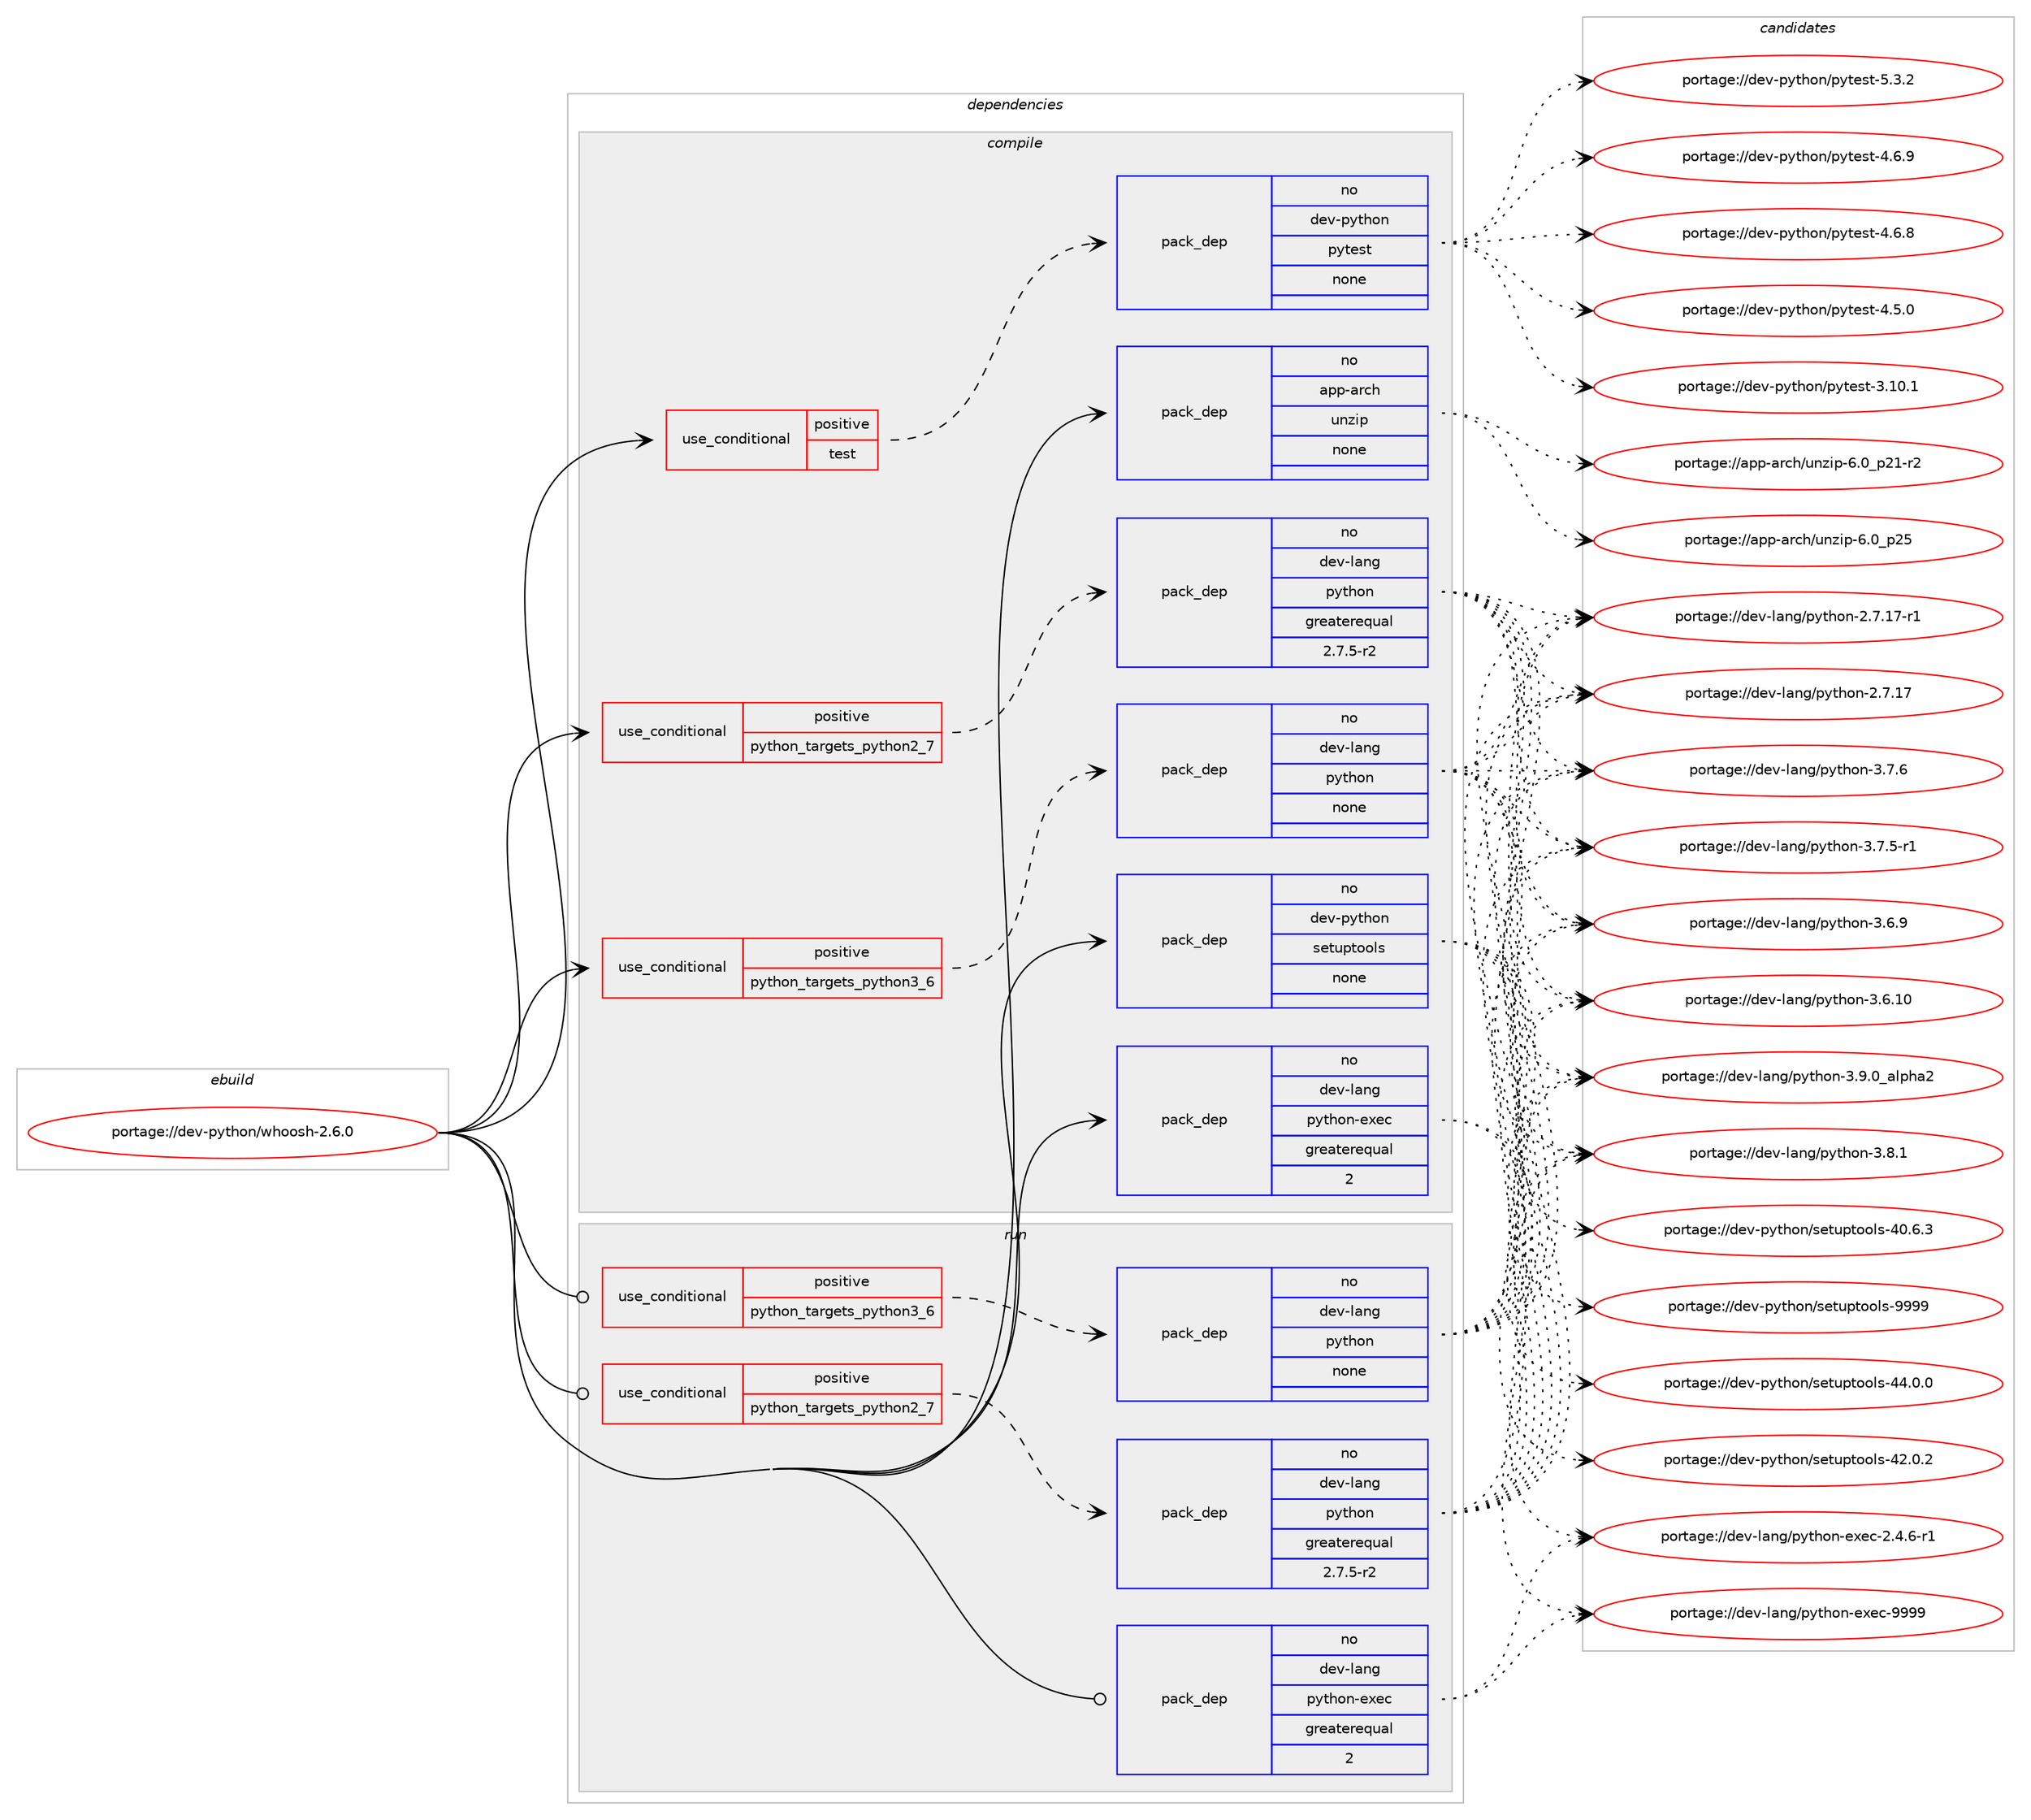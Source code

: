 digraph prolog {

# *************
# Graph options
# *************

newrank=true;
concentrate=true;
compound=true;
graph [rankdir=LR,fontname=Helvetica,fontsize=10,ranksep=1.5];#, ranksep=2.5, nodesep=0.2];
edge  [arrowhead=vee];
node  [fontname=Helvetica,fontsize=10];

# **********
# The ebuild
# **********

subgraph cluster_leftcol {
color=gray;
rank=same;
label=<<i>ebuild</i>>;
id [label="portage://dev-python/whoosh-2.6.0", color=red, width=4, href="../dev-python/whoosh-2.6.0.svg"];
}

# ****************
# The dependencies
# ****************

subgraph cluster_midcol {
color=gray;
label=<<i>dependencies</i>>;
subgraph cluster_compile {
fillcolor="#eeeeee";
style=filled;
label=<<i>compile</i>>;
subgraph cond103662 {
dependency418045 [label=<<TABLE BORDER="0" CELLBORDER="1" CELLSPACING="0" CELLPADDING="4"><TR><TD ROWSPAN="3" CELLPADDING="10">use_conditional</TD></TR><TR><TD>positive</TD></TR><TR><TD>python_targets_python2_7</TD></TR></TABLE>>, shape=none, color=red];
subgraph pack309502 {
dependency418046 [label=<<TABLE BORDER="0" CELLBORDER="1" CELLSPACING="0" CELLPADDING="4" WIDTH="220"><TR><TD ROWSPAN="6" CELLPADDING="30">pack_dep</TD></TR><TR><TD WIDTH="110">no</TD></TR><TR><TD>dev-lang</TD></TR><TR><TD>python</TD></TR><TR><TD>greaterequal</TD></TR><TR><TD>2.7.5-r2</TD></TR></TABLE>>, shape=none, color=blue];
}
dependency418045:e -> dependency418046:w [weight=20,style="dashed",arrowhead="vee"];
}
id:e -> dependency418045:w [weight=20,style="solid",arrowhead="vee"];
subgraph cond103663 {
dependency418047 [label=<<TABLE BORDER="0" CELLBORDER="1" CELLSPACING="0" CELLPADDING="4"><TR><TD ROWSPAN="3" CELLPADDING="10">use_conditional</TD></TR><TR><TD>positive</TD></TR><TR><TD>python_targets_python3_6</TD></TR></TABLE>>, shape=none, color=red];
subgraph pack309503 {
dependency418048 [label=<<TABLE BORDER="0" CELLBORDER="1" CELLSPACING="0" CELLPADDING="4" WIDTH="220"><TR><TD ROWSPAN="6" CELLPADDING="30">pack_dep</TD></TR><TR><TD WIDTH="110">no</TD></TR><TR><TD>dev-lang</TD></TR><TR><TD>python</TD></TR><TR><TD>none</TD></TR><TR><TD></TD></TR></TABLE>>, shape=none, color=blue];
}
dependency418047:e -> dependency418048:w [weight=20,style="dashed",arrowhead="vee"];
}
id:e -> dependency418047:w [weight=20,style="solid",arrowhead="vee"];
subgraph cond103664 {
dependency418049 [label=<<TABLE BORDER="0" CELLBORDER="1" CELLSPACING="0" CELLPADDING="4"><TR><TD ROWSPAN="3" CELLPADDING="10">use_conditional</TD></TR><TR><TD>positive</TD></TR><TR><TD>test</TD></TR></TABLE>>, shape=none, color=red];
subgraph pack309504 {
dependency418050 [label=<<TABLE BORDER="0" CELLBORDER="1" CELLSPACING="0" CELLPADDING="4" WIDTH="220"><TR><TD ROWSPAN="6" CELLPADDING="30">pack_dep</TD></TR><TR><TD WIDTH="110">no</TD></TR><TR><TD>dev-python</TD></TR><TR><TD>pytest</TD></TR><TR><TD>none</TD></TR><TR><TD></TD></TR></TABLE>>, shape=none, color=blue];
}
dependency418049:e -> dependency418050:w [weight=20,style="dashed",arrowhead="vee"];
}
id:e -> dependency418049:w [weight=20,style="solid",arrowhead="vee"];
subgraph pack309505 {
dependency418051 [label=<<TABLE BORDER="0" CELLBORDER="1" CELLSPACING="0" CELLPADDING="4" WIDTH="220"><TR><TD ROWSPAN="6" CELLPADDING="30">pack_dep</TD></TR><TR><TD WIDTH="110">no</TD></TR><TR><TD>app-arch</TD></TR><TR><TD>unzip</TD></TR><TR><TD>none</TD></TR><TR><TD></TD></TR></TABLE>>, shape=none, color=blue];
}
id:e -> dependency418051:w [weight=20,style="solid",arrowhead="vee"];
subgraph pack309506 {
dependency418052 [label=<<TABLE BORDER="0" CELLBORDER="1" CELLSPACING="0" CELLPADDING="4" WIDTH="220"><TR><TD ROWSPAN="6" CELLPADDING="30">pack_dep</TD></TR><TR><TD WIDTH="110">no</TD></TR><TR><TD>dev-lang</TD></TR><TR><TD>python-exec</TD></TR><TR><TD>greaterequal</TD></TR><TR><TD>2</TD></TR></TABLE>>, shape=none, color=blue];
}
id:e -> dependency418052:w [weight=20,style="solid",arrowhead="vee"];
subgraph pack309507 {
dependency418053 [label=<<TABLE BORDER="0" CELLBORDER="1" CELLSPACING="0" CELLPADDING="4" WIDTH="220"><TR><TD ROWSPAN="6" CELLPADDING="30">pack_dep</TD></TR><TR><TD WIDTH="110">no</TD></TR><TR><TD>dev-python</TD></TR><TR><TD>setuptools</TD></TR><TR><TD>none</TD></TR><TR><TD></TD></TR></TABLE>>, shape=none, color=blue];
}
id:e -> dependency418053:w [weight=20,style="solid",arrowhead="vee"];
}
subgraph cluster_compileandrun {
fillcolor="#eeeeee";
style=filled;
label=<<i>compile and run</i>>;
}
subgraph cluster_run {
fillcolor="#eeeeee";
style=filled;
label=<<i>run</i>>;
subgraph cond103665 {
dependency418054 [label=<<TABLE BORDER="0" CELLBORDER="1" CELLSPACING="0" CELLPADDING="4"><TR><TD ROWSPAN="3" CELLPADDING="10">use_conditional</TD></TR><TR><TD>positive</TD></TR><TR><TD>python_targets_python2_7</TD></TR></TABLE>>, shape=none, color=red];
subgraph pack309508 {
dependency418055 [label=<<TABLE BORDER="0" CELLBORDER="1" CELLSPACING="0" CELLPADDING="4" WIDTH="220"><TR><TD ROWSPAN="6" CELLPADDING="30">pack_dep</TD></TR><TR><TD WIDTH="110">no</TD></TR><TR><TD>dev-lang</TD></TR><TR><TD>python</TD></TR><TR><TD>greaterequal</TD></TR><TR><TD>2.7.5-r2</TD></TR></TABLE>>, shape=none, color=blue];
}
dependency418054:e -> dependency418055:w [weight=20,style="dashed",arrowhead="vee"];
}
id:e -> dependency418054:w [weight=20,style="solid",arrowhead="odot"];
subgraph cond103666 {
dependency418056 [label=<<TABLE BORDER="0" CELLBORDER="1" CELLSPACING="0" CELLPADDING="4"><TR><TD ROWSPAN="3" CELLPADDING="10">use_conditional</TD></TR><TR><TD>positive</TD></TR><TR><TD>python_targets_python3_6</TD></TR></TABLE>>, shape=none, color=red];
subgraph pack309509 {
dependency418057 [label=<<TABLE BORDER="0" CELLBORDER="1" CELLSPACING="0" CELLPADDING="4" WIDTH="220"><TR><TD ROWSPAN="6" CELLPADDING="30">pack_dep</TD></TR><TR><TD WIDTH="110">no</TD></TR><TR><TD>dev-lang</TD></TR><TR><TD>python</TD></TR><TR><TD>none</TD></TR><TR><TD></TD></TR></TABLE>>, shape=none, color=blue];
}
dependency418056:e -> dependency418057:w [weight=20,style="dashed",arrowhead="vee"];
}
id:e -> dependency418056:w [weight=20,style="solid",arrowhead="odot"];
subgraph pack309510 {
dependency418058 [label=<<TABLE BORDER="0" CELLBORDER="1" CELLSPACING="0" CELLPADDING="4" WIDTH="220"><TR><TD ROWSPAN="6" CELLPADDING="30">pack_dep</TD></TR><TR><TD WIDTH="110">no</TD></TR><TR><TD>dev-lang</TD></TR><TR><TD>python-exec</TD></TR><TR><TD>greaterequal</TD></TR><TR><TD>2</TD></TR></TABLE>>, shape=none, color=blue];
}
id:e -> dependency418058:w [weight=20,style="solid",arrowhead="odot"];
}
}

# **************
# The candidates
# **************

subgraph cluster_choices {
rank=same;
color=gray;
label=<<i>candidates</i>>;

subgraph choice309502 {
color=black;
nodesep=1;
choice10010111845108971101034711212111610411111045514657464895971081121049750 [label="portage://dev-lang/python-3.9.0_alpha2", color=red, width=4,href="../dev-lang/python-3.9.0_alpha2.svg"];
choice100101118451089711010347112121116104111110455146564649 [label="portage://dev-lang/python-3.8.1", color=red, width=4,href="../dev-lang/python-3.8.1.svg"];
choice100101118451089711010347112121116104111110455146554654 [label="portage://dev-lang/python-3.7.6", color=red, width=4,href="../dev-lang/python-3.7.6.svg"];
choice1001011184510897110103471121211161041111104551465546534511449 [label="portage://dev-lang/python-3.7.5-r1", color=red, width=4,href="../dev-lang/python-3.7.5-r1.svg"];
choice100101118451089711010347112121116104111110455146544657 [label="portage://dev-lang/python-3.6.9", color=red, width=4,href="../dev-lang/python-3.6.9.svg"];
choice10010111845108971101034711212111610411111045514654464948 [label="portage://dev-lang/python-3.6.10", color=red, width=4,href="../dev-lang/python-3.6.10.svg"];
choice100101118451089711010347112121116104111110455046554649554511449 [label="portage://dev-lang/python-2.7.17-r1", color=red, width=4,href="../dev-lang/python-2.7.17-r1.svg"];
choice10010111845108971101034711212111610411111045504655464955 [label="portage://dev-lang/python-2.7.17", color=red, width=4,href="../dev-lang/python-2.7.17.svg"];
dependency418046:e -> choice10010111845108971101034711212111610411111045514657464895971081121049750:w [style=dotted,weight="100"];
dependency418046:e -> choice100101118451089711010347112121116104111110455146564649:w [style=dotted,weight="100"];
dependency418046:e -> choice100101118451089711010347112121116104111110455146554654:w [style=dotted,weight="100"];
dependency418046:e -> choice1001011184510897110103471121211161041111104551465546534511449:w [style=dotted,weight="100"];
dependency418046:e -> choice100101118451089711010347112121116104111110455146544657:w [style=dotted,weight="100"];
dependency418046:e -> choice10010111845108971101034711212111610411111045514654464948:w [style=dotted,weight="100"];
dependency418046:e -> choice100101118451089711010347112121116104111110455046554649554511449:w [style=dotted,weight="100"];
dependency418046:e -> choice10010111845108971101034711212111610411111045504655464955:w [style=dotted,weight="100"];
}
subgraph choice309503 {
color=black;
nodesep=1;
choice10010111845108971101034711212111610411111045514657464895971081121049750 [label="portage://dev-lang/python-3.9.0_alpha2", color=red, width=4,href="../dev-lang/python-3.9.0_alpha2.svg"];
choice100101118451089711010347112121116104111110455146564649 [label="portage://dev-lang/python-3.8.1", color=red, width=4,href="../dev-lang/python-3.8.1.svg"];
choice100101118451089711010347112121116104111110455146554654 [label="portage://dev-lang/python-3.7.6", color=red, width=4,href="../dev-lang/python-3.7.6.svg"];
choice1001011184510897110103471121211161041111104551465546534511449 [label="portage://dev-lang/python-3.7.5-r1", color=red, width=4,href="../dev-lang/python-3.7.5-r1.svg"];
choice100101118451089711010347112121116104111110455146544657 [label="portage://dev-lang/python-3.6.9", color=red, width=4,href="../dev-lang/python-3.6.9.svg"];
choice10010111845108971101034711212111610411111045514654464948 [label="portage://dev-lang/python-3.6.10", color=red, width=4,href="../dev-lang/python-3.6.10.svg"];
choice100101118451089711010347112121116104111110455046554649554511449 [label="portage://dev-lang/python-2.7.17-r1", color=red, width=4,href="../dev-lang/python-2.7.17-r1.svg"];
choice10010111845108971101034711212111610411111045504655464955 [label="portage://dev-lang/python-2.7.17", color=red, width=4,href="../dev-lang/python-2.7.17.svg"];
dependency418048:e -> choice10010111845108971101034711212111610411111045514657464895971081121049750:w [style=dotted,weight="100"];
dependency418048:e -> choice100101118451089711010347112121116104111110455146564649:w [style=dotted,weight="100"];
dependency418048:e -> choice100101118451089711010347112121116104111110455146554654:w [style=dotted,weight="100"];
dependency418048:e -> choice1001011184510897110103471121211161041111104551465546534511449:w [style=dotted,weight="100"];
dependency418048:e -> choice100101118451089711010347112121116104111110455146544657:w [style=dotted,weight="100"];
dependency418048:e -> choice10010111845108971101034711212111610411111045514654464948:w [style=dotted,weight="100"];
dependency418048:e -> choice100101118451089711010347112121116104111110455046554649554511449:w [style=dotted,weight="100"];
dependency418048:e -> choice10010111845108971101034711212111610411111045504655464955:w [style=dotted,weight="100"];
}
subgraph choice309504 {
color=black;
nodesep=1;
choice1001011184511212111610411111047112121116101115116455346514650 [label="portage://dev-python/pytest-5.3.2", color=red, width=4,href="../dev-python/pytest-5.3.2.svg"];
choice1001011184511212111610411111047112121116101115116455246544657 [label="portage://dev-python/pytest-4.6.9", color=red, width=4,href="../dev-python/pytest-4.6.9.svg"];
choice1001011184511212111610411111047112121116101115116455246544656 [label="portage://dev-python/pytest-4.6.8", color=red, width=4,href="../dev-python/pytest-4.6.8.svg"];
choice1001011184511212111610411111047112121116101115116455246534648 [label="portage://dev-python/pytest-4.5.0", color=red, width=4,href="../dev-python/pytest-4.5.0.svg"];
choice100101118451121211161041111104711212111610111511645514649484649 [label="portage://dev-python/pytest-3.10.1", color=red, width=4,href="../dev-python/pytest-3.10.1.svg"];
dependency418050:e -> choice1001011184511212111610411111047112121116101115116455346514650:w [style=dotted,weight="100"];
dependency418050:e -> choice1001011184511212111610411111047112121116101115116455246544657:w [style=dotted,weight="100"];
dependency418050:e -> choice1001011184511212111610411111047112121116101115116455246544656:w [style=dotted,weight="100"];
dependency418050:e -> choice1001011184511212111610411111047112121116101115116455246534648:w [style=dotted,weight="100"];
dependency418050:e -> choice100101118451121211161041111104711212111610111511645514649484649:w [style=dotted,weight="100"];
}
subgraph choice309505 {
color=black;
nodesep=1;
choice971121124597114991044711711012210511245544648951125053 [label="portage://app-arch/unzip-6.0_p25", color=red, width=4,href="../app-arch/unzip-6.0_p25.svg"];
choice9711211245971149910447117110122105112455446489511250494511450 [label="portage://app-arch/unzip-6.0_p21-r2", color=red, width=4,href="../app-arch/unzip-6.0_p21-r2.svg"];
dependency418051:e -> choice971121124597114991044711711012210511245544648951125053:w [style=dotted,weight="100"];
dependency418051:e -> choice9711211245971149910447117110122105112455446489511250494511450:w [style=dotted,weight="100"];
}
subgraph choice309506 {
color=black;
nodesep=1;
choice10010111845108971101034711212111610411111045101120101994557575757 [label="portage://dev-lang/python-exec-9999", color=red, width=4,href="../dev-lang/python-exec-9999.svg"];
choice10010111845108971101034711212111610411111045101120101994550465246544511449 [label="portage://dev-lang/python-exec-2.4.6-r1", color=red, width=4,href="../dev-lang/python-exec-2.4.6-r1.svg"];
dependency418052:e -> choice10010111845108971101034711212111610411111045101120101994557575757:w [style=dotted,weight="100"];
dependency418052:e -> choice10010111845108971101034711212111610411111045101120101994550465246544511449:w [style=dotted,weight="100"];
}
subgraph choice309507 {
color=black;
nodesep=1;
choice10010111845112121116104111110471151011161171121161111111081154557575757 [label="portage://dev-python/setuptools-9999", color=red, width=4,href="../dev-python/setuptools-9999.svg"];
choice100101118451121211161041111104711510111611711211611111110811545525246484648 [label="portage://dev-python/setuptools-44.0.0", color=red, width=4,href="../dev-python/setuptools-44.0.0.svg"];
choice100101118451121211161041111104711510111611711211611111110811545525046484650 [label="portage://dev-python/setuptools-42.0.2", color=red, width=4,href="../dev-python/setuptools-42.0.2.svg"];
choice100101118451121211161041111104711510111611711211611111110811545524846544651 [label="portage://dev-python/setuptools-40.6.3", color=red, width=4,href="../dev-python/setuptools-40.6.3.svg"];
dependency418053:e -> choice10010111845112121116104111110471151011161171121161111111081154557575757:w [style=dotted,weight="100"];
dependency418053:e -> choice100101118451121211161041111104711510111611711211611111110811545525246484648:w [style=dotted,weight="100"];
dependency418053:e -> choice100101118451121211161041111104711510111611711211611111110811545525046484650:w [style=dotted,weight="100"];
dependency418053:e -> choice100101118451121211161041111104711510111611711211611111110811545524846544651:w [style=dotted,weight="100"];
}
subgraph choice309508 {
color=black;
nodesep=1;
choice10010111845108971101034711212111610411111045514657464895971081121049750 [label="portage://dev-lang/python-3.9.0_alpha2", color=red, width=4,href="../dev-lang/python-3.9.0_alpha2.svg"];
choice100101118451089711010347112121116104111110455146564649 [label="portage://dev-lang/python-3.8.1", color=red, width=4,href="../dev-lang/python-3.8.1.svg"];
choice100101118451089711010347112121116104111110455146554654 [label="portage://dev-lang/python-3.7.6", color=red, width=4,href="../dev-lang/python-3.7.6.svg"];
choice1001011184510897110103471121211161041111104551465546534511449 [label="portage://dev-lang/python-3.7.5-r1", color=red, width=4,href="../dev-lang/python-3.7.5-r1.svg"];
choice100101118451089711010347112121116104111110455146544657 [label="portage://dev-lang/python-3.6.9", color=red, width=4,href="../dev-lang/python-3.6.9.svg"];
choice10010111845108971101034711212111610411111045514654464948 [label="portage://dev-lang/python-3.6.10", color=red, width=4,href="../dev-lang/python-3.6.10.svg"];
choice100101118451089711010347112121116104111110455046554649554511449 [label="portage://dev-lang/python-2.7.17-r1", color=red, width=4,href="../dev-lang/python-2.7.17-r1.svg"];
choice10010111845108971101034711212111610411111045504655464955 [label="portage://dev-lang/python-2.7.17", color=red, width=4,href="../dev-lang/python-2.7.17.svg"];
dependency418055:e -> choice10010111845108971101034711212111610411111045514657464895971081121049750:w [style=dotted,weight="100"];
dependency418055:e -> choice100101118451089711010347112121116104111110455146564649:w [style=dotted,weight="100"];
dependency418055:e -> choice100101118451089711010347112121116104111110455146554654:w [style=dotted,weight="100"];
dependency418055:e -> choice1001011184510897110103471121211161041111104551465546534511449:w [style=dotted,weight="100"];
dependency418055:e -> choice100101118451089711010347112121116104111110455146544657:w [style=dotted,weight="100"];
dependency418055:e -> choice10010111845108971101034711212111610411111045514654464948:w [style=dotted,weight="100"];
dependency418055:e -> choice100101118451089711010347112121116104111110455046554649554511449:w [style=dotted,weight="100"];
dependency418055:e -> choice10010111845108971101034711212111610411111045504655464955:w [style=dotted,weight="100"];
}
subgraph choice309509 {
color=black;
nodesep=1;
choice10010111845108971101034711212111610411111045514657464895971081121049750 [label="portage://dev-lang/python-3.9.0_alpha2", color=red, width=4,href="../dev-lang/python-3.9.0_alpha2.svg"];
choice100101118451089711010347112121116104111110455146564649 [label="portage://dev-lang/python-3.8.1", color=red, width=4,href="../dev-lang/python-3.8.1.svg"];
choice100101118451089711010347112121116104111110455146554654 [label="portage://dev-lang/python-3.7.6", color=red, width=4,href="../dev-lang/python-3.7.6.svg"];
choice1001011184510897110103471121211161041111104551465546534511449 [label="portage://dev-lang/python-3.7.5-r1", color=red, width=4,href="../dev-lang/python-3.7.5-r1.svg"];
choice100101118451089711010347112121116104111110455146544657 [label="portage://dev-lang/python-3.6.9", color=red, width=4,href="../dev-lang/python-3.6.9.svg"];
choice10010111845108971101034711212111610411111045514654464948 [label="portage://dev-lang/python-3.6.10", color=red, width=4,href="../dev-lang/python-3.6.10.svg"];
choice100101118451089711010347112121116104111110455046554649554511449 [label="portage://dev-lang/python-2.7.17-r1", color=red, width=4,href="../dev-lang/python-2.7.17-r1.svg"];
choice10010111845108971101034711212111610411111045504655464955 [label="portage://dev-lang/python-2.7.17", color=red, width=4,href="../dev-lang/python-2.7.17.svg"];
dependency418057:e -> choice10010111845108971101034711212111610411111045514657464895971081121049750:w [style=dotted,weight="100"];
dependency418057:e -> choice100101118451089711010347112121116104111110455146564649:w [style=dotted,weight="100"];
dependency418057:e -> choice100101118451089711010347112121116104111110455146554654:w [style=dotted,weight="100"];
dependency418057:e -> choice1001011184510897110103471121211161041111104551465546534511449:w [style=dotted,weight="100"];
dependency418057:e -> choice100101118451089711010347112121116104111110455146544657:w [style=dotted,weight="100"];
dependency418057:e -> choice10010111845108971101034711212111610411111045514654464948:w [style=dotted,weight="100"];
dependency418057:e -> choice100101118451089711010347112121116104111110455046554649554511449:w [style=dotted,weight="100"];
dependency418057:e -> choice10010111845108971101034711212111610411111045504655464955:w [style=dotted,weight="100"];
}
subgraph choice309510 {
color=black;
nodesep=1;
choice10010111845108971101034711212111610411111045101120101994557575757 [label="portage://dev-lang/python-exec-9999", color=red, width=4,href="../dev-lang/python-exec-9999.svg"];
choice10010111845108971101034711212111610411111045101120101994550465246544511449 [label="portage://dev-lang/python-exec-2.4.6-r1", color=red, width=4,href="../dev-lang/python-exec-2.4.6-r1.svg"];
dependency418058:e -> choice10010111845108971101034711212111610411111045101120101994557575757:w [style=dotted,weight="100"];
dependency418058:e -> choice10010111845108971101034711212111610411111045101120101994550465246544511449:w [style=dotted,weight="100"];
}
}

}
